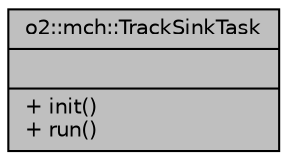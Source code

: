digraph "o2::mch::TrackSinkTask"
{
 // INTERACTIVE_SVG=YES
  bgcolor="transparent";
  edge [fontname="Helvetica",fontsize="10",labelfontname="Helvetica",labelfontsize="10"];
  node [fontname="Helvetica",fontsize="10",shape=record];
  Node1 [label="{o2::mch::TrackSinkTask\n||+ init()\l+ run()\l}",height=0.2,width=0.4,color="black", fillcolor="grey75", style="filled", fontcolor="black"];
}
